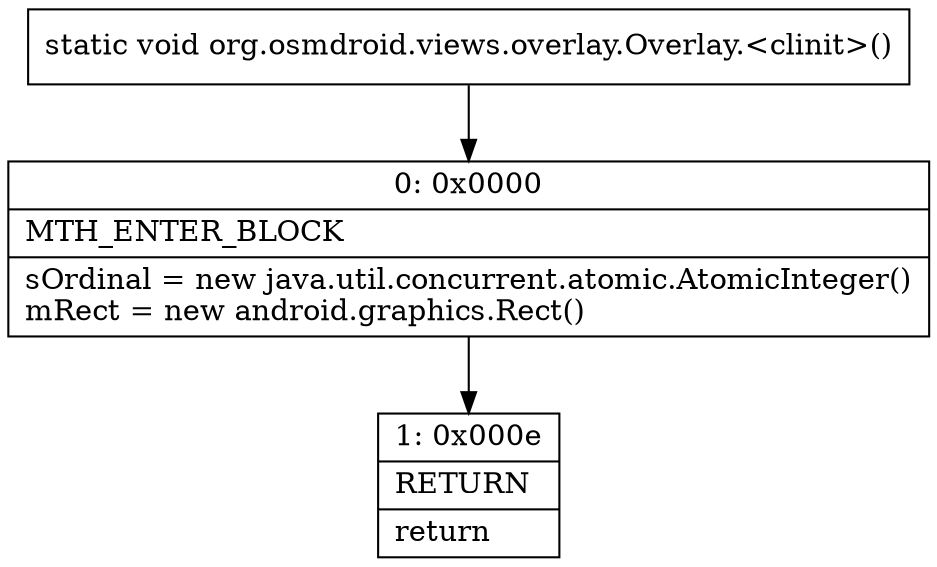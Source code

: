 digraph "CFG fororg.osmdroid.views.overlay.Overlay.\<clinit\>()V" {
Node_0 [shape=record,label="{0\:\ 0x0000|MTH_ENTER_BLOCK\l|sOrdinal = new java.util.concurrent.atomic.AtomicInteger()\lmRect = new android.graphics.Rect()\l}"];
Node_1 [shape=record,label="{1\:\ 0x000e|RETURN\l|return\l}"];
MethodNode[shape=record,label="{static void org.osmdroid.views.overlay.Overlay.\<clinit\>() }"];
MethodNode -> Node_0;
Node_0 -> Node_1;
}

